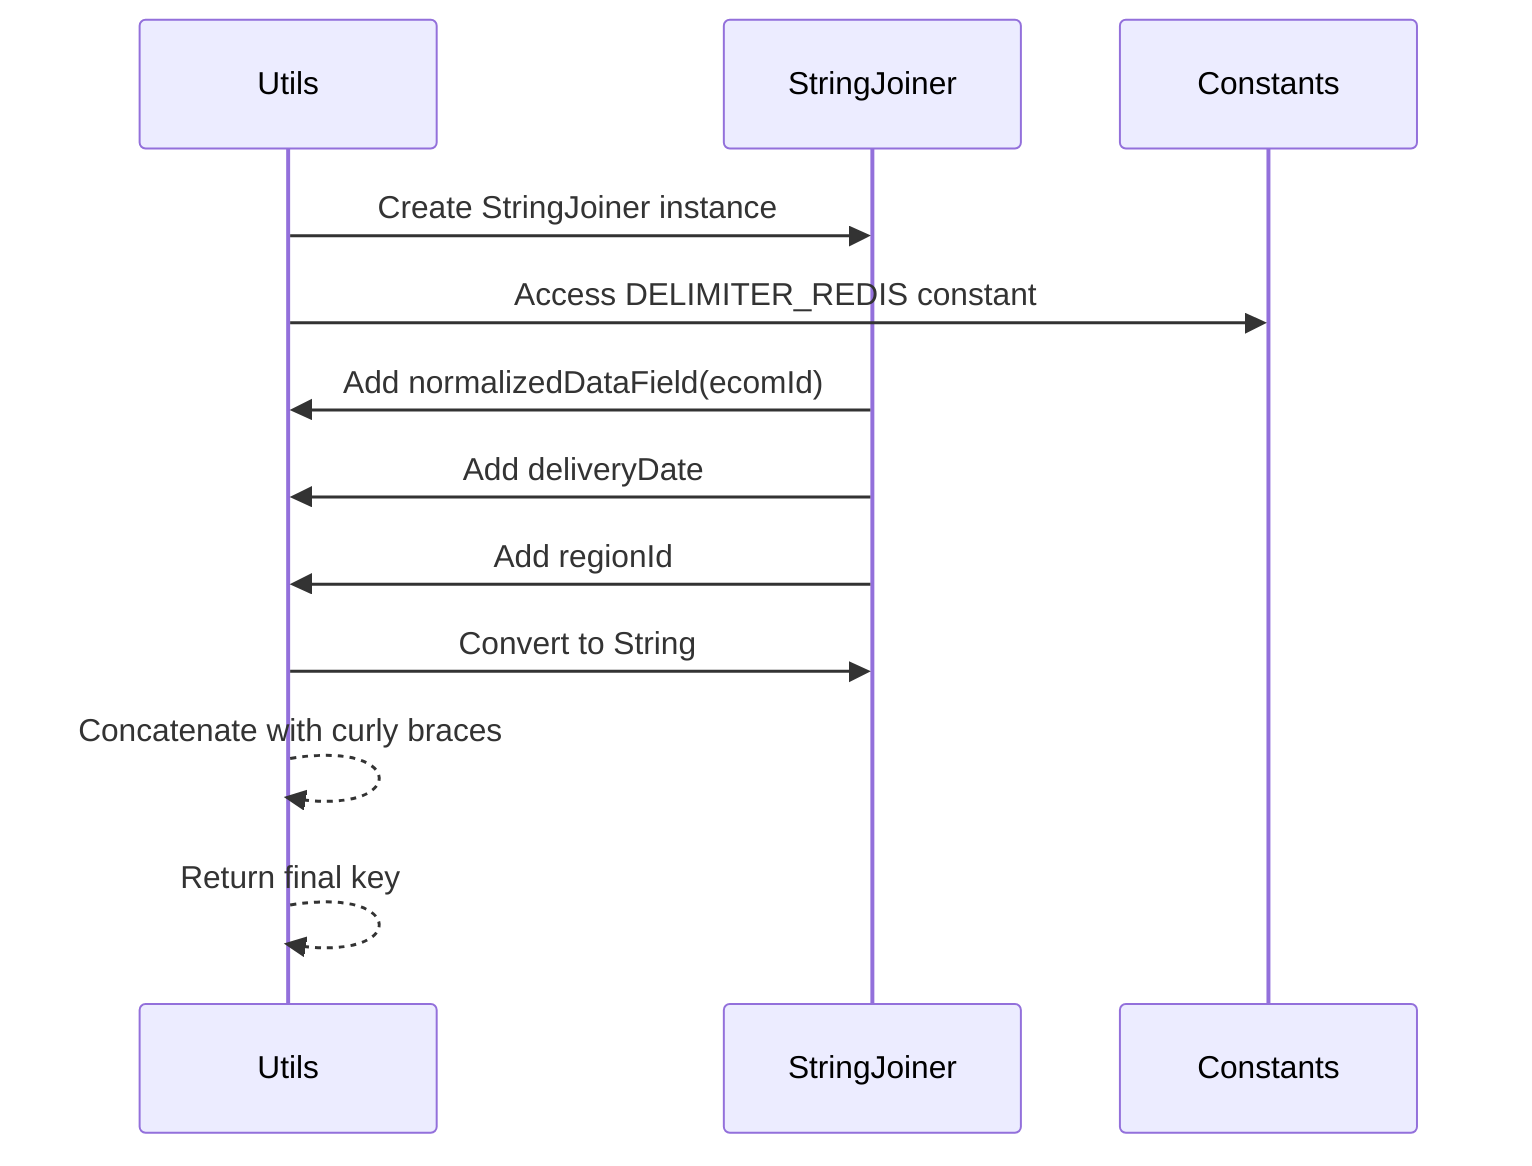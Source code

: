 sequenceDiagram
    participant Utils
    participant StringJoiner
    participant Constants
    
    Utils->>StringJoiner: Create StringJoiner instance
    Utils->>Constants: Access DELIMITER_REDIS constant
    StringJoiner->>Utils: Add normalizedDataField(ecomId)
    StringJoiner->>Utils: Add deliveryDate
    StringJoiner->>Utils: Add regionId
    Utils->>StringJoiner: Convert to String
    Utils-->>Utils: Concatenate with curly braces
    Utils-->>Utils: Return final key